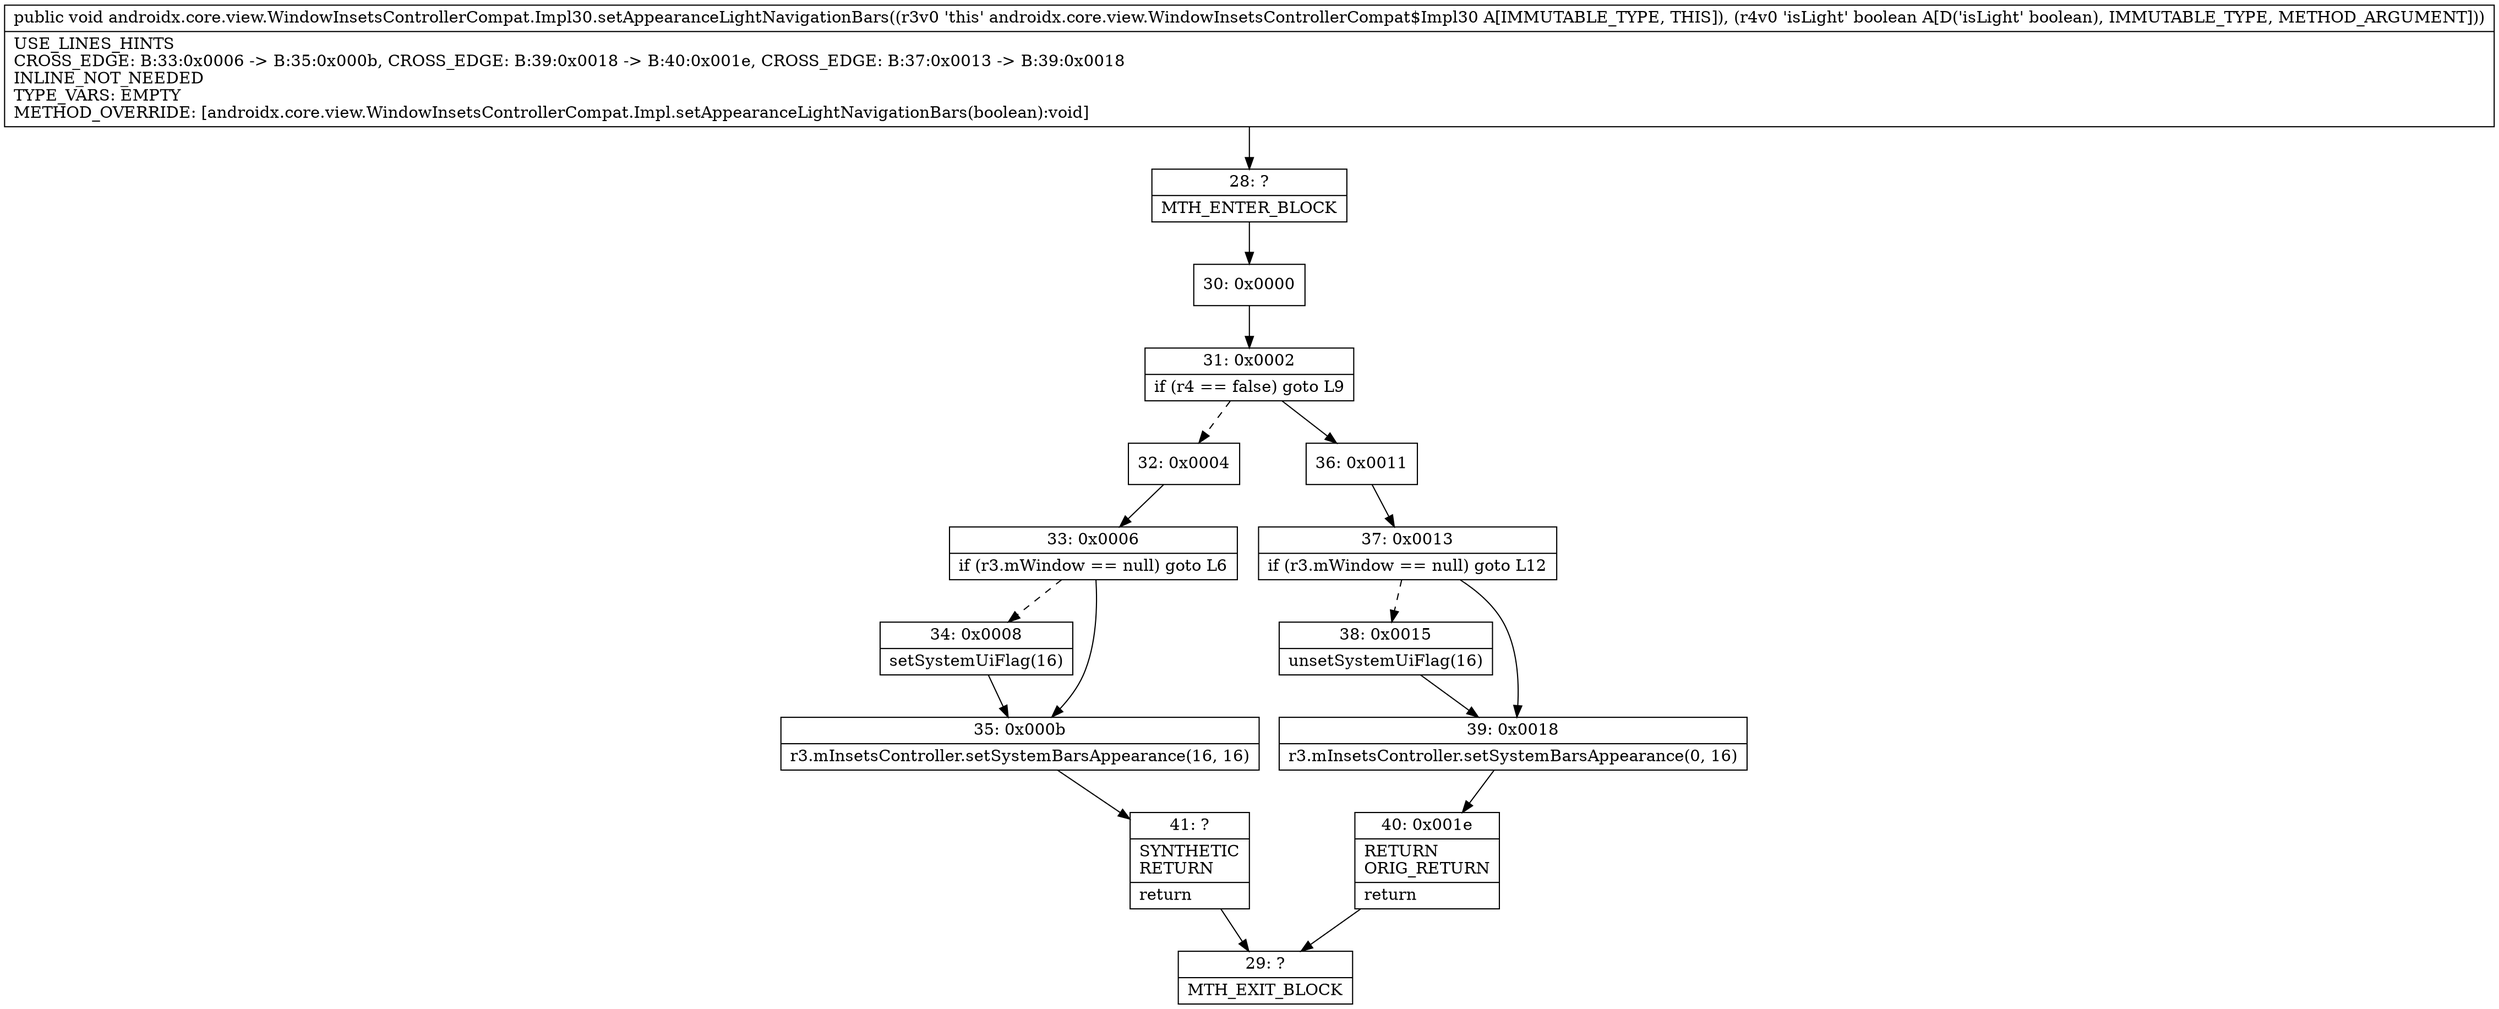 digraph "CFG forandroidx.core.view.WindowInsetsControllerCompat.Impl30.setAppearanceLightNavigationBars(Z)V" {
Node_28 [shape=record,label="{28\:\ ?|MTH_ENTER_BLOCK\l}"];
Node_30 [shape=record,label="{30\:\ 0x0000}"];
Node_31 [shape=record,label="{31\:\ 0x0002|if (r4 == false) goto L9\l}"];
Node_32 [shape=record,label="{32\:\ 0x0004}"];
Node_33 [shape=record,label="{33\:\ 0x0006|if (r3.mWindow == null) goto L6\l}"];
Node_34 [shape=record,label="{34\:\ 0x0008|setSystemUiFlag(16)\l}"];
Node_35 [shape=record,label="{35\:\ 0x000b|r3.mInsetsController.setSystemBarsAppearance(16, 16)\l}"];
Node_41 [shape=record,label="{41\:\ ?|SYNTHETIC\lRETURN\l|return\l}"];
Node_29 [shape=record,label="{29\:\ ?|MTH_EXIT_BLOCK\l}"];
Node_36 [shape=record,label="{36\:\ 0x0011}"];
Node_37 [shape=record,label="{37\:\ 0x0013|if (r3.mWindow == null) goto L12\l}"];
Node_38 [shape=record,label="{38\:\ 0x0015|unsetSystemUiFlag(16)\l}"];
Node_39 [shape=record,label="{39\:\ 0x0018|r3.mInsetsController.setSystemBarsAppearance(0, 16)\l}"];
Node_40 [shape=record,label="{40\:\ 0x001e|RETURN\lORIG_RETURN\l|return\l}"];
MethodNode[shape=record,label="{public void androidx.core.view.WindowInsetsControllerCompat.Impl30.setAppearanceLightNavigationBars((r3v0 'this' androidx.core.view.WindowInsetsControllerCompat$Impl30 A[IMMUTABLE_TYPE, THIS]), (r4v0 'isLight' boolean A[D('isLight' boolean), IMMUTABLE_TYPE, METHOD_ARGUMENT]))  | USE_LINES_HINTS\lCROSS_EDGE: B:33:0x0006 \-\> B:35:0x000b, CROSS_EDGE: B:39:0x0018 \-\> B:40:0x001e, CROSS_EDGE: B:37:0x0013 \-\> B:39:0x0018\lINLINE_NOT_NEEDED\lTYPE_VARS: EMPTY\lMETHOD_OVERRIDE: [androidx.core.view.WindowInsetsControllerCompat.Impl.setAppearanceLightNavigationBars(boolean):void]\l}"];
MethodNode -> Node_28;Node_28 -> Node_30;
Node_30 -> Node_31;
Node_31 -> Node_32[style=dashed];
Node_31 -> Node_36;
Node_32 -> Node_33;
Node_33 -> Node_34[style=dashed];
Node_33 -> Node_35;
Node_34 -> Node_35;
Node_35 -> Node_41;
Node_41 -> Node_29;
Node_36 -> Node_37;
Node_37 -> Node_38[style=dashed];
Node_37 -> Node_39;
Node_38 -> Node_39;
Node_39 -> Node_40;
Node_40 -> Node_29;
}

